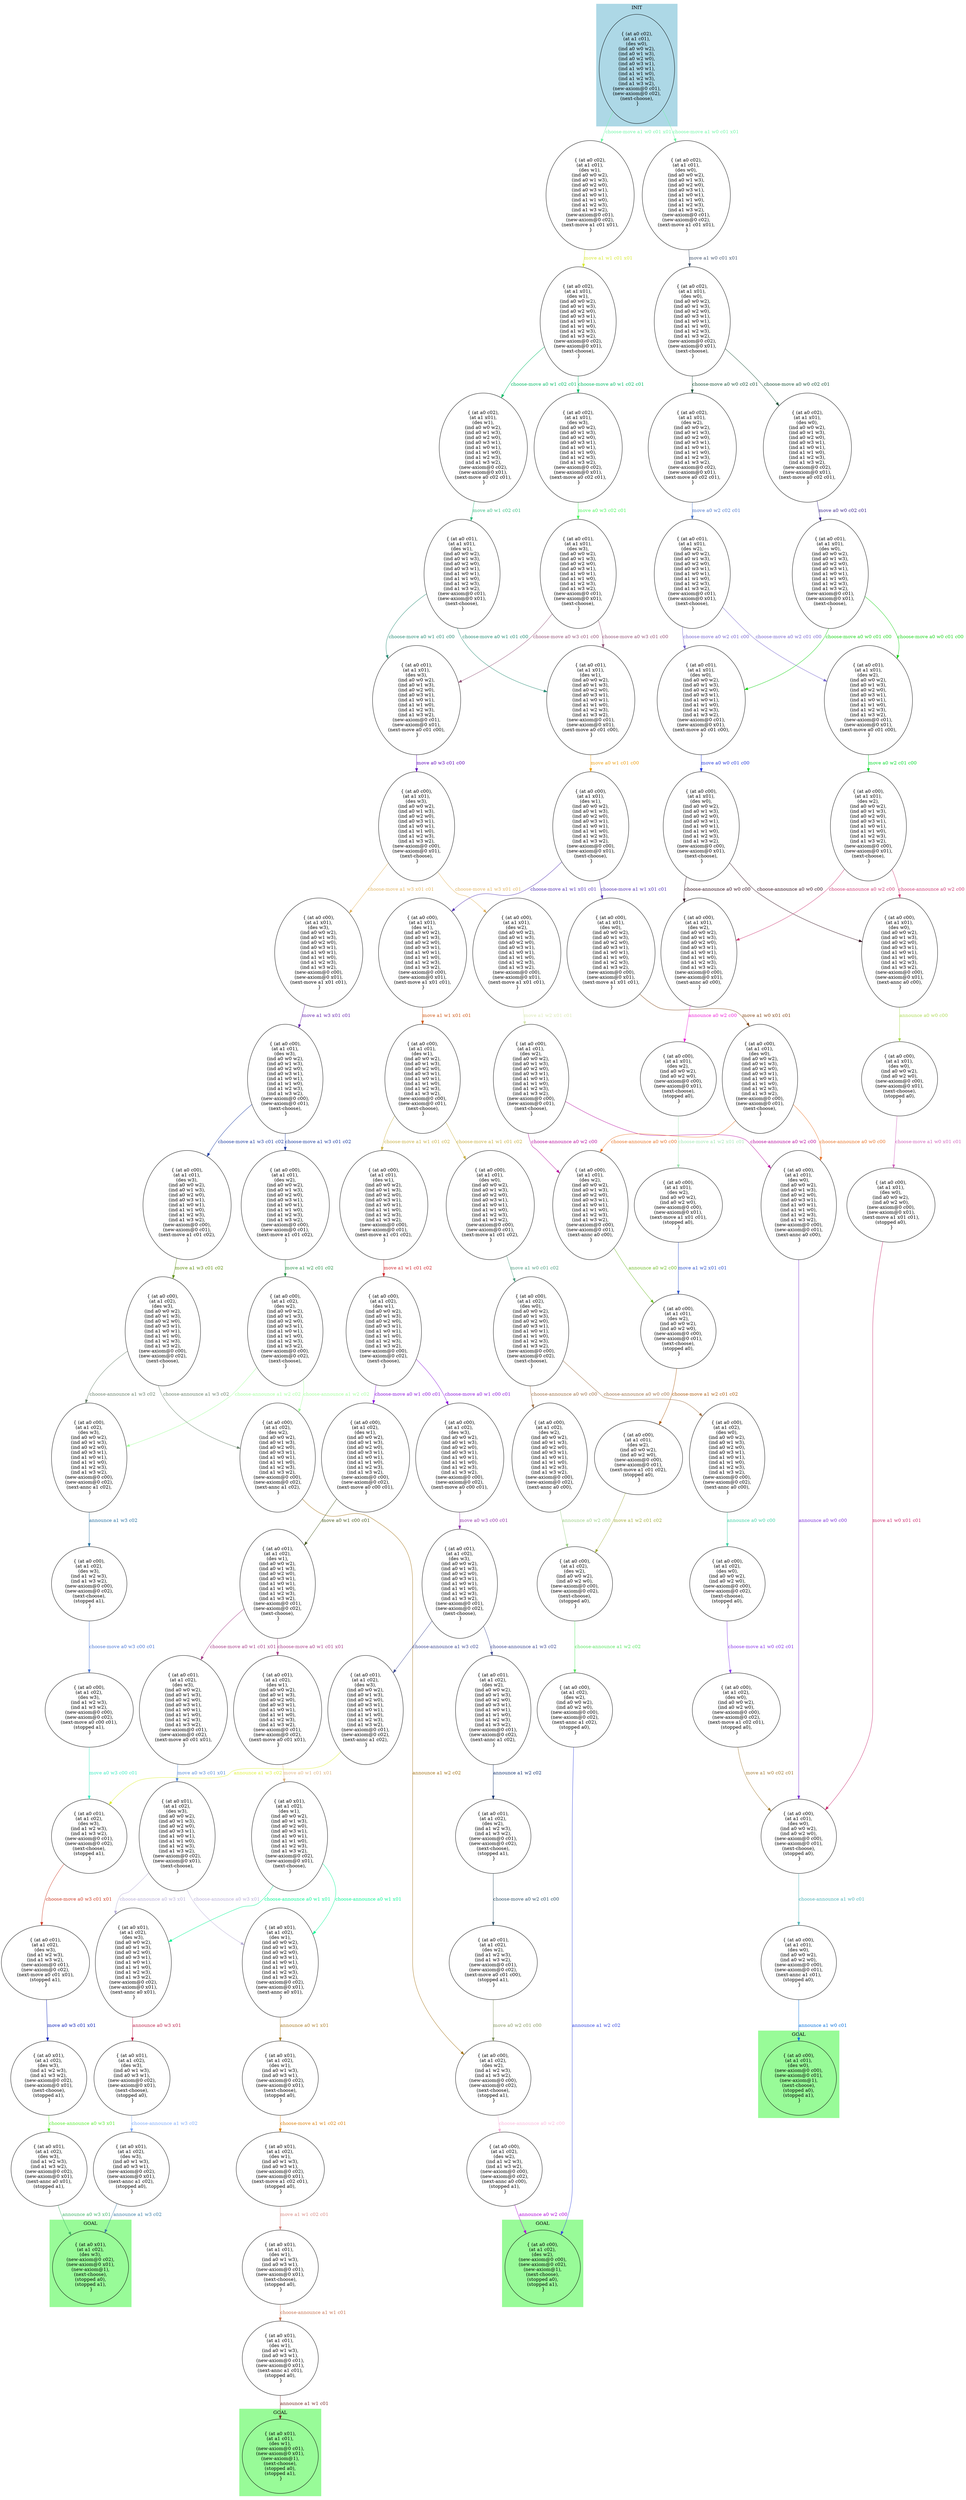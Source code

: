 digraph G {
0 [label="{ (at a0 c02),
(at a1 c01),
(des w0),
(ind a0 w0 w2),
(ind a0 w1 w3),
(ind a0 w2 w0),
(ind a0 w3 w1),
(ind a1 w0 w1),
(ind a1 w1 w0),
(ind a1 w2 w3),
(ind a1 w3 w2),
(new-axiom@0 c01),
(new-axiom@0 c02),
(next-choose),
 }"];
1 [label="{ (at a0 c02),
(at a1 c01),
(des w1),
(ind a0 w0 w2),
(ind a0 w1 w3),
(ind a0 w2 w0),
(ind a0 w3 w1),
(ind a1 w0 w1),
(ind a1 w1 w0),
(ind a1 w2 w3),
(ind a1 w3 w2),
(new-axiom@0 c01),
(new-axiom@0 c02),
(next-move a1 c01 x01),
 }"];
2 [label="{ (at a0 c02),
(at a1 c01),
(des w0),
(ind a0 w0 w2),
(ind a0 w1 w3),
(ind a0 w2 w0),
(ind a0 w3 w1),
(ind a1 w0 w1),
(ind a1 w1 w0),
(ind a1 w2 w3),
(ind a1 w3 w2),
(new-axiom@0 c01),
(new-axiom@0 c02),
(next-move a1 c01 x01),
 }"];
3 [label="{ (at a0 c02),
(at a1 x01),
(des w1),
(ind a0 w0 w2),
(ind a0 w1 w3),
(ind a0 w2 w0),
(ind a0 w3 w1),
(ind a1 w0 w1),
(ind a1 w1 w0),
(ind a1 w2 w3),
(ind a1 w3 w2),
(new-axiom@0 c02),
(new-axiom@0 x01),
(next-choose),
 }"];
4 [label="{ (at a0 c02),
(at a1 x01),
(des w0),
(ind a0 w0 w2),
(ind a0 w1 w3),
(ind a0 w2 w0),
(ind a0 w3 w1),
(ind a1 w0 w1),
(ind a1 w1 w0),
(ind a1 w2 w3),
(ind a1 w3 w2),
(new-axiom@0 c02),
(new-axiom@0 x01),
(next-choose),
 }"];
5 [label="{ (at a0 c02),
(at a1 x01),
(des w1),
(ind a0 w0 w2),
(ind a0 w1 w3),
(ind a0 w2 w0),
(ind a0 w3 w1),
(ind a1 w0 w1),
(ind a1 w1 w0),
(ind a1 w2 w3),
(ind a1 w3 w2),
(new-axiom@0 c02),
(new-axiom@0 x01),
(next-move a0 c02 c01),
 }"];
6 [label="{ (at a0 c02),
(at a1 x01),
(des w3),
(ind a0 w0 w2),
(ind a0 w1 w3),
(ind a0 w2 w0),
(ind a0 w3 w1),
(ind a1 w0 w1),
(ind a1 w1 w0),
(ind a1 w2 w3),
(ind a1 w3 w2),
(new-axiom@0 c02),
(new-axiom@0 x01),
(next-move a0 c02 c01),
 }"];
7 [label="{ (at a0 c02),
(at a1 x01),
(des w2),
(ind a0 w0 w2),
(ind a0 w1 w3),
(ind a0 w2 w0),
(ind a0 w3 w1),
(ind a1 w0 w1),
(ind a1 w1 w0),
(ind a1 w2 w3),
(ind a1 w3 w2),
(new-axiom@0 c02),
(new-axiom@0 x01),
(next-move a0 c02 c01),
 }"];
8 [label="{ (at a0 c02),
(at a1 x01),
(des w0),
(ind a0 w0 w2),
(ind a0 w1 w3),
(ind a0 w2 w0),
(ind a0 w3 w1),
(ind a1 w0 w1),
(ind a1 w1 w0),
(ind a1 w2 w3),
(ind a1 w3 w2),
(new-axiom@0 c02),
(new-axiom@0 x01),
(next-move a0 c02 c01),
 }"];
9 [label="{ (at a0 c01),
(at a1 x01),
(des w1),
(ind a0 w0 w2),
(ind a0 w1 w3),
(ind a0 w2 w0),
(ind a0 w3 w1),
(ind a1 w0 w1),
(ind a1 w1 w0),
(ind a1 w2 w3),
(ind a1 w3 w2),
(new-axiom@0 c01),
(new-axiom@0 x01),
(next-choose),
 }"];
10 [label="{ (at a0 c01),
(at a1 x01),
(des w3),
(ind a0 w0 w2),
(ind a0 w1 w3),
(ind a0 w2 w0),
(ind a0 w3 w1),
(ind a1 w0 w1),
(ind a1 w1 w0),
(ind a1 w2 w3),
(ind a1 w3 w2),
(new-axiom@0 c01),
(new-axiom@0 x01),
(next-choose),
 }"];
11 [label="{ (at a0 c01),
(at a1 x01),
(des w2),
(ind a0 w0 w2),
(ind a0 w1 w3),
(ind a0 w2 w0),
(ind a0 w3 w1),
(ind a1 w0 w1),
(ind a1 w1 w0),
(ind a1 w2 w3),
(ind a1 w3 w2),
(new-axiom@0 c01),
(new-axiom@0 x01),
(next-choose),
 }"];
12 [label="{ (at a0 c01),
(at a1 x01),
(des w0),
(ind a0 w0 w2),
(ind a0 w1 w3),
(ind a0 w2 w0),
(ind a0 w3 w1),
(ind a1 w0 w1),
(ind a1 w1 w0),
(ind a1 w2 w3),
(ind a1 w3 w2),
(new-axiom@0 c01),
(new-axiom@0 x01),
(next-choose),
 }"];
13 [label="{ (at a0 c01),
(at a1 x01),
(des w3),
(ind a0 w0 w2),
(ind a0 w1 w3),
(ind a0 w2 w0),
(ind a0 w3 w1),
(ind a1 w0 w1),
(ind a1 w1 w0),
(ind a1 w2 w3),
(ind a1 w3 w2),
(new-axiom@0 c01),
(new-axiom@0 x01),
(next-move a0 c01 c00),
 }"];
14 [label="{ (at a0 c01),
(at a1 x01),
(des w1),
(ind a0 w0 w2),
(ind a0 w1 w3),
(ind a0 w2 w0),
(ind a0 w3 w1),
(ind a1 w0 w1),
(ind a1 w1 w0),
(ind a1 w2 w3),
(ind a1 w3 w2),
(new-axiom@0 c01),
(new-axiom@0 x01),
(next-move a0 c01 c00),
 }"];
15 [label="{ (at a0 c01),
(at a1 x01),
(des w0),
(ind a0 w0 w2),
(ind a0 w1 w3),
(ind a0 w2 w0),
(ind a0 w3 w1),
(ind a1 w0 w1),
(ind a1 w1 w0),
(ind a1 w2 w3),
(ind a1 w3 w2),
(new-axiom@0 c01),
(new-axiom@0 x01),
(next-move a0 c01 c00),
 }"];
16 [label="{ (at a0 c01),
(at a1 x01),
(des w2),
(ind a0 w0 w2),
(ind a0 w1 w3),
(ind a0 w2 w0),
(ind a0 w3 w1),
(ind a1 w0 w1),
(ind a1 w1 w0),
(ind a1 w2 w3),
(ind a1 w3 w2),
(new-axiom@0 c01),
(new-axiom@0 x01),
(next-move a0 c01 c00),
 }"];
17 [label="{ (at a0 c00),
(at a1 x01),
(des w3),
(ind a0 w0 w2),
(ind a0 w1 w3),
(ind a0 w2 w0),
(ind a0 w3 w1),
(ind a1 w0 w1),
(ind a1 w1 w0),
(ind a1 w2 w3),
(ind a1 w3 w2),
(new-axiom@0 c00),
(new-axiom@0 x01),
(next-choose),
 }"];
18 [label="{ (at a0 c00),
(at a1 x01),
(des w1),
(ind a0 w0 w2),
(ind a0 w1 w3),
(ind a0 w2 w0),
(ind a0 w3 w1),
(ind a1 w0 w1),
(ind a1 w1 w0),
(ind a1 w2 w3),
(ind a1 w3 w2),
(new-axiom@0 c00),
(new-axiom@0 x01),
(next-choose),
 }"];
19 [label="{ (at a0 c00),
(at a1 x01),
(des w0),
(ind a0 w0 w2),
(ind a0 w1 w3),
(ind a0 w2 w0),
(ind a0 w3 w1),
(ind a1 w0 w1),
(ind a1 w1 w0),
(ind a1 w2 w3),
(ind a1 w3 w2),
(new-axiom@0 c00),
(new-axiom@0 x01),
(next-choose),
 }"];
20 [label="{ (at a0 c00),
(at a1 x01),
(des w2),
(ind a0 w0 w2),
(ind a0 w1 w3),
(ind a0 w2 w0),
(ind a0 w3 w1),
(ind a1 w0 w1),
(ind a1 w1 w0),
(ind a1 w2 w3),
(ind a1 w3 w2),
(new-axiom@0 c00),
(new-axiom@0 x01),
(next-choose),
 }"];
21 [label="{ (at a0 c00),
(at a1 x01),
(des w3),
(ind a0 w0 w2),
(ind a0 w1 w3),
(ind a0 w2 w0),
(ind a0 w3 w1),
(ind a1 w0 w1),
(ind a1 w1 w0),
(ind a1 w2 w3),
(ind a1 w3 w2),
(new-axiom@0 c00),
(new-axiom@0 x01),
(next-move a1 x01 c01),
 }"];
22 [label="{ (at a0 c00),
(at a1 x01),
(des w2),
(ind a0 w0 w2),
(ind a0 w1 w3),
(ind a0 w2 w0),
(ind a0 w3 w1),
(ind a1 w0 w1),
(ind a1 w1 w0),
(ind a1 w2 w3),
(ind a1 w3 w2),
(new-axiom@0 c00),
(new-axiom@0 x01),
(next-move a1 x01 c01),
 }"];
23 [label="{ (at a0 c00),
(at a1 x01),
(des w0),
(ind a0 w0 w2),
(ind a0 w1 w3),
(ind a0 w2 w0),
(ind a0 w3 w1),
(ind a1 w0 w1),
(ind a1 w1 w0),
(ind a1 w2 w3),
(ind a1 w3 w2),
(new-axiom@0 c00),
(new-axiom@0 x01),
(next-move a1 x01 c01),
 }"];
24 [label="{ (at a0 c00),
(at a1 x01),
(des w1),
(ind a0 w0 w2),
(ind a0 w1 w3),
(ind a0 w2 w0),
(ind a0 w3 w1),
(ind a1 w0 w1),
(ind a1 w1 w0),
(ind a1 w2 w3),
(ind a1 w3 w2),
(new-axiom@0 c00),
(new-axiom@0 x01),
(next-move a1 x01 c01),
 }"];
25 [label="{ (at a0 c00),
(at a1 x01),
(des w2),
(ind a0 w0 w2),
(ind a0 w1 w3),
(ind a0 w2 w0),
(ind a0 w3 w1),
(ind a1 w0 w1),
(ind a1 w1 w0),
(ind a1 w2 w3),
(ind a1 w3 w2),
(new-axiom@0 c00),
(new-axiom@0 x01),
(next-annc a0 c00),
 }"];
26 [label="{ (at a0 c00),
(at a1 x01),
(des w0),
(ind a0 w0 w2),
(ind a0 w1 w3),
(ind a0 w2 w0),
(ind a0 w3 w1),
(ind a1 w0 w1),
(ind a1 w1 w0),
(ind a1 w2 w3),
(ind a1 w3 w2),
(new-axiom@0 c00),
(new-axiom@0 x01),
(next-annc a0 c00),
 }"];
27 [label="{ (at a0 c00),
(at a1 c01),
(des w3),
(ind a0 w0 w2),
(ind a0 w1 w3),
(ind a0 w2 w0),
(ind a0 w3 w1),
(ind a1 w0 w1),
(ind a1 w1 w0),
(ind a1 w2 w3),
(ind a1 w3 w2),
(new-axiom@0 c00),
(new-axiom@0 c01),
(next-choose),
 }"];
28 [label="{ (at a0 c00),
(at a1 c01),
(des w2),
(ind a0 w0 w2),
(ind a0 w1 w3),
(ind a0 w2 w0),
(ind a0 w3 w1),
(ind a1 w0 w1),
(ind a1 w1 w0),
(ind a1 w2 w3),
(ind a1 w3 w2),
(new-axiom@0 c00),
(new-axiom@0 c01),
(next-choose),
 }"];
29 [label="{ (at a0 c00),
(at a1 c01),
(des w0),
(ind a0 w0 w2),
(ind a0 w1 w3),
(ind a0 w2 w0),
(ind a0 w3 w1),
(ind a1 w0 w1),
(ind a1 w1 w0),
(ind a1 w2 w3),
(ind a1 w3 w2),
(new-axiom@0 c00),
(new-axiom@0 c01),
(next-choose),
 }"];
30 [label="{ (at a0 c00),
(at a1 c01),
(des w1),
(ind a0 w0 w2),
(ind a0 w1 w3),
(ind a0 w2 w0),
(ind a0 w3 w1),
(ind a1 w0 w1),
(ind a1 w1 w0),
(ind a1 w2 w3),
(ind a1 w3 w2),
(new-axiom@0 c00),
(new-axiom@0 c01),
(next-choose),
 }"];
31 [label="{ (at a0 c00),
(at a1 x01),
(des w2),
(ind a0 w0 w2),
(ind a0 w2 w0),
(new-axiom@0 c00),
(new-axiom@0 x01),
(next-choose),
(stopped a0),
 }"];
32 [label="{ (at a0 c00),
(at a1 x01),
(des w0),
(ind a0 w0 w2),
(ind a0 w2 w0),
(new-axiom@0 c00),
(new-axiom@0 x01),
(next-choose),
(stopped a0),
 }"];
33 [label="{ (at a0 c00),
(at a1 c01),
(des w2),
(ind a0 w0 w2),
(ind a0 w1 w3),
(ind a0 w2 w0),
(ind a0 w3 w1),
(ind a1 w0 w1),
(ind a1 w1 w0),
(ind a1 w2 w3),
(ind a1 w3 w2),
(new-axiom@0 c00),
(new-axiom@0 c01),
(next-move a1 c01 c02),
 }"];
34 [label="{ (at a0 c00),
(at a1 c01),
(des w3),
(ind a0 w0 w2),
(ind a0 w1 w3),
(ind a0 w2 w0),
(ind a0 w3 w1),
(ind a1 w0 w1),
(ind a1 w1 w0),
(ind a1 w2 w3),
(ind a1 w3 w2),
(new-axiom@0 c00),
(new-axiom@0 c01),
(next-move a1 c01 c02),
 }"];
35 [label="{ (at a0 c00),
(at a1 c01),
(des w2),
(ind a0 w0 w2),
(ind a0 w1 w3),
(ind a0 w2 w0),
(ind a0 w3 w1),
(ind a1 w0 w1),
(ind a1 w1 w0),
(ind a1 w2 w3),
(ind a1 w3 w2),
(new-axiom@0 c00),
(new-axiom@0 c01),
(next-annc a0 c00),
 }"];
36 [label="{ (at a0 c00),
(at a1 c01),
(des w0),
(ind a0 w0 w2),
(ind a0 w1 w3),
(ind a0 w2 w0),
(ind a0 w3 w1),
(ind a1 w0 w1),
(ind a1 w1 w0),
(ind a1 w2 w3),
(ind a1 w3 w2),
(new-axiom@0 c00),
(new-axiom@0 c01),
(next-annc a0 c00),
 }"];
37 [label="{ (at a0 c00),
(at a1 c01),
(des w0),
(ind a0 w0 w2),
(ind a0 w1 w3),
(ind a0 w2 w0),
(ind a0 w3 w1),
(ind a1 w0 w1),
(ind a1 w1 w0),
(ind a1 w2 w3),
(ind a1 w3 w2),
(new-axiom@0 c00),
(new-axiom@0 c01),
(next-move a1 c01 c02),
 }"];
38 [label="{ (at a0 c00),
(at a1 c01),
(des w1),
(ind a0 w0 w2),
(ind a0 w1 w3),
(ind a0 w2 w0),
(ind a0 w3 w1),
(ind a1 w0 w1),
(ind a1 w1 w0),
(ind a1 w2 w3),
(ind a1 w3 w2),
(new-axiom@0 c00),
(new-axiom@0 c01),
(next-move a1 c01 c02),
 }"];
39 [label="{ (at a0 c00),
(at a1 x01),
(des w2),
(ind a0 w0 w2),
(ind a0 w2 w0),
(new-axiom@0 c00),
(new-axiom@0 x01),
(next-move a1 x01 c01),
(stopped a0),
 }"];
40 [label="{ (at a0 c00),
(at a1 x01),
(des w0),
(ind a0 w0 w2),
(ind a0 w2 w0),
(new-axiom@0 c00),
(new-axiom@0 x01),
(next-move a1 x01 c01),
(stopped a0),
 }"];
41 [label="{ (at a0 c00),
(at a1 c02),
(des w2),
(ind a0 w0 w2),
(ind a0 w1 w3),
(ind a0 w2 w0),
(ind a0 w3 w1),
(ind a1 w0 w1),
(ind a1 w1 w0),
(ind a1 w2 w3),
(ind a1 w3 w2),
(new-axiom@0 c00),
(new-axiom@0 c02),
(next-choose),
 }"];
42 [label="{ (at a0 c00),
(at a1 c02),
(des w3),
(ind a0 w0 w2),
(ind a0 w1 w3),
(ind a0 w2 w0),
(ind a0 w3 w1),
(ind a1 w0 w1),
(ind a1 w1 w0),
(ind a1 w2 w3),
(ind a1 w3 w2),
(new-axiom@0 c00),
(new-axiom@0 c02),
(next-choose),
 }"];
43 [label="{ (at a0 c00),
(at a1 c01),
(des w2),
(ind a0 w0 w2),
(ind a0 w2 w0),
(new-axiom@0 c00),
(new-axiom@0 c01),
(next-choose),
(stopped a0),
 }"];
44 [label="{ (at a0 c00),
(at a1 c01),
(des w0),
(ind a0 w0 w2),
(ind a0 w2 w0),
(new-axiom@0 c00),
(new-axiom@0 c01),
(next-choose),
(stopped a0),
 }"];
45 [label="{ (at a0 c00),
(at a1 c02),
(des w0),
(ind a0 w0 w2),
(ind a0 w1 w3),
(ind a0 w2 w0),
(ind a0 w3 w1),
(ind a1 w0 w1),
(ind a1 w1 w0),
(ind a1 w2 w3),
(ind a1 w3 w2),
(new-axiom@0 c00),
(new-axiom@0 c02),
(next-choose),
 }"];
46 [label="{ (at a0 c00),
(at a1 c02),
(des w1),
(ind a0 w0 w2),
(ind a0 w1 w3),
(ind a0 w2 w0),
(ind a0 w3 w1),
(ind a1 w0 w1),
(ind a1 w1 w0),
(ind a1 w2 w3),
(ind a1 w3 w2),
(new-axiom@0 c00),
(new-axiom@0 c02),
(next-choose),
 }"];
47 [label="{ (at a0 c00),
(at a1 c02),
(des w3),
(ind a0 w0 w2),
(ind a0 w1 w3),
(ind a0 w2 w0),
(ind a0 w3 w1),
(ind a1 w0 w1),
(ind a1 w1 w0),
(ind a1 w2 w3),
(ind a1 w3 w2),
(new-axiom@0 c00),
(new-axiom@0 c02),
(next-annc a1 c02),
 }"];
48 [label="{ (at a0 c00),
(at a1 c02),
(des w2),
(ind a0 w0 w2),
(ind a0 w1 w3),
(ind a0 w2 w0),
(ind a0 w3 w1),
(ind a1 w0 w1),
(ind a1 w1 w0),
(ind a1 w2 w3),
(ind a1 w3 w2),
(new-axiom@0 c00),
(new-axiom@0 c02),
(next-annc a1 c02),
 }"];
49 [label="{ (at a0 c00),
(at a1 c01),
(des w2),
(ind a0 w0 w2),
(ind a0 w2 w0),
(new-axiom@0 c00),
(new-axiom@0 c01),
(next-move a1 c01 c02),
(stopped a0),
 }"];
50 [label="{ (at a0 c00),
(at a1 c01),
(des w0),
(ind a0 w0 w2),
(ind a0 w2 w0),
(new-axiom@0 c00),
(new-axiom@0 c01),
(next-annc a1 c01),
(stopped a0),
 }"];
51 [label="{ (at a0 c00),
(at a1 c02),
(des w2),
(ind a0 w0 w2),
(ind a0 w1 w3),
(ind a0 w2 w0),
(ind a0 w3 w1),
(ind a1 w0 w1),
(ind a1 w1 w0),
(ind a1 w2 w3),
(ind a1 w3 w2),
(new-axiom@0 c00),
(new-axiom@0 c02),
(next-annc a0 c00),
 }"];
52 [label="{ (at a0 c00),
(at a1 c02),
(des w0),
(ind a0 w0 w2),
(ind a0 w1 w3),
(ind a0 w2 w0),
(ind a0 w3 w1),
(ind a1 w0 w1),
(ind a1 w1 w0),
(ind a1 w2 w3),
(ind a1 w3 w2),
(new-axiom@0 c00),
(new-axiom@0 c02),
(next-annc a0 c00),
 }"];
53 [label="{ (at a0 c00),
(at a1 c02),
(des w3),
(ind a0 w0 w2),
(ind a0 w1 w3),
(ind a0 w2 w0),
(ind a0 w3 w1),
(ind a1 w0 w1),
(ind a1 w1 w0),
(ind a1 w2 w3),
(ind a1 w3 w2),
(new-axiom@0 c00),
(new-axiom@0 c02),
(next-move a0 c00 c01),
 }"];
54 [label="{ (at a0 c00),
(at a1 c02),
(des w1),
(ind a0 w0 w2),
(ind a0 w1 w3),
(ind a0 w2 w0),
(ind a0 w3 w1),
(ind a1 w0 w1),
(ind a1 w1 w0),
(ind a1 w2 w3),
(ind a1 w3 w2),
(new-axiom@0 c00),
(new-axiom@0 c02),
(next-move a0 c00 c01),
 }"];
55 [label="{ (at a0 c00),
(at a1 c02),
(des w3),
(ind a1 w2 w3),
(ind a1 w3 w2),
(new-axiom@0 c00),
(new-axiom@0 c02),
(next-choose),
(stopped a1),
 }"];
56 [label="{ (at a0 c00),
(at a1 c02),
(des w2),
(ind a1 w2 w3),
(ind a1 w3 w2),
(new-axiom@0 c00),
(new-axiom@0 c02),
(next-choose),
(stopped a1),
 }"];
57 [label="{ (at a0 c00),
(at a1 c02),
(des w2),
(ind a0 w0 w2),
(ind a0 w2 w0),
(new-axiom@0 c00),
(new-axiom@0 c02),
(next-choose),
(stopped a0),
 }"];
58 [label="{ (at a0 c00),
(at a1 c01),
(des w0),
(new-axiom@0 c00),
(new-axiom@0 c01),
(new-axiom@1),
(next-choose),
(stopped a0),
(stopped a1),
 }"];
59 [label="{ (at a0 c00),
(at a1 c02),
(des w0),
(ind a0 w0 w2),
(ind a0 w2 w0),
(new-axiom@0 c00),
(new-axiom@0 c02),
(next-choose),
(stopped a0),
 }"];
60 [label="{ (at a0 c01),
(at a1 c02),
(des w3),
(ind a0 w0 w2),
(ind a0 w1 w3),
(ind a0 w2 w0),
(ind a0 w3 w1),
(ind a1 w0 w1),
(ind a1 w1 w0),
(ind a1 w2 w3),
(ind a1 w3 w2),
(new-axiom@0 c01),
(new-axiom@0 c02),
(next-choose),
 }"];
61 [label="{ (at a0 c01),
(at a1 c02),
(des w1),
(ind a0 w0 w2),
(ind a0 w1 w3),
(ind a0 w2 w0),
(ind a0 w3 w1),
(ind a1 w0 w1),
(ind a1 w1 w0),
(ind a1 w2 w3),
(ind a1 w3 w2),
(new-axiom@0 c01),
(new-axiom@0 c02),
(next-choose),
 }"];
62 [label="{ (at a0 c00),
(at a1 c02),
(des w3),
(ind a1 w2 w3),
(ind a1 w3 w2),
(new-axiom@0 c00),
(new-axiom@0 c02),
(next-move a0 c00 c01),
(stopped a1),
 }"];
63 [label="{ (at a0 c00),
(at a1 c02),
(des w2),
(ind a1 w2 w3),
(ind a1 w3 w2),
(new-axiom@0 c00),
(new-axiom@0 c02),
(next-annc a0 c00),
(stopped a1),
 }"];
64 [label="{ (at a0 c00),
(at a1 c02),
(des w2),
(ind a0 w0 w2),
(ind a0 w2 w0),
(new-axiom@0 c00),
(new-axiom@0 c02),
(next-annc a1 c02),
(stopped a0),
 }"];
65 [label="{ (at a0 c00),
(at a1 c02),
(des w0),
(ind a0 w0 w2),
(ind a0 w2 w0),
(new-axiom@0 c00),
(new-axiom@0 c02),
(next-move a1 c02 c01),
(stopped a0),
 }"];
66 [label="{ (at a0 c01),
(at a1 c02),
(des w3),
(ind a0 w0 w2),
(ind a0 w1 w3),
(ind a0 w2 w0),
(ind a0 w3 w1),
(ind a1 w0 w1),
(ind a1 w1 w0),
(ind a1 w2 w3),
(ind a1 w3 w2),
(new-axiom@0 c01),
(new-axiom@0 c02),
(next-annc a1 c02),
 }"];
67 [label="{ (at a0 c01),
(at a1 c02),
(des w2),
(ind a0 w0 w2),
(ind a0 w1 w3),
(ind a0 w2 w0),
(ind a0 w3 w1),
(ind a1 w0 w1),
(ind a1 w1 w0),
(ind a1 w2 w3),
(ind a1 w3 w2),
(new-axiom@0 c01),
(new-axiom@0 c02),
(next-annc a1 c02),
 }"];
68 [label="{ (at a0 c01),
(at a1 c02),
(des w1),
(ind a0 w0 w2),
(ind a0 w1 w3),
(ind a0 w2 w0),
(ind a0 w3 w1),
(ind a1 w0 w1),
(ind a1 w1 w0),
(ind a1 w2 w3),
(ind a1 w3 w2),
(new-axiom@0 c01),
(new-axiom@0 c02),
(next-move a0 c01 x01),
 }"];
69 [label="{ (at a0 c01),
(at a1 c02),
(des w3),
(ind a0 w0 w2),
(ind a0 w1 w3),
(ind a0 w2 w0),
(ind a0 w3 w1),
(ind a1 w0 w1),
(ind a1 w1 w0),
(ind a1 w2 w3),
(ind a1 w3 w2),
(new-axiom@0 c01),
(new-axiom@0 c02),
(next-move a0 c01 x01),
 }"];
70 [label="{ (at a0 c01),
(at a1 c02),
(des w3),
(ind a1 w2 w3),
(ind a1 w3 w2),
(new-axiom@0 c01),
(new-axiom@0 c02),
(next-choose),
(stopped a1),
 }"];
71 [label="{ (at a0 c00),
(at a1 c02),
(des w2),
(new-axiom@0 c00),
(new-axiom@0 c02),
(new-axiom@1),
(next-choose),
(stopped a0),
(stopped a1),
 }"];
72 [label="{ (at a0 c01),
(at a1 c02),
(des w2),
(ind a1 w2 w3),
(ind a1 w3 w2),
(new-axiom@0 c01),
(new-axiom@0 c02),
(next-choose),
(stopped a1),
 }"];
73 [label="{ (at a0 x01),
(at a1 c02),
(des w1),
(ind a0 w0 w2),
(ind a0 w1 w3),
(ind a0 w2 w0),
(ind a0 w3 w1),
(ind a1 w0 w1),
(ind a1 w1 w0),
(ind a1 w2 w3),
(ind a1 w3 w2),
(new-axiom@0 c02),
(new-axiom@0 x01),
(next-choose),
 }"];
74 [label="{ (at a0 x01),
(at a1 c02),
(des w3),
(ind a0 w0 w2),
(ind a0 w1 w3),
(ind a0 w2 w0),
(ind a0 w3 w1),
(ind a1 w0 w1),
(ind a1 w1 w0),
(ind a1 w2 w3),
(ind a1 w3 w2),
(new-axiom@0 c02),
(new-axiom@0 x01),
(next-choose),
 }"];
75 [label="{ (at a0 c01),
(at a1 c02),
(des w3),
(ind a1 w2 w3),
(ind a1 w3 w2),
(new-axiom@0 c01),
(new-axiom@0 c02),
(next-move a0 c01 x01),
(stopped a1),
 }"];
76 [label="{ (at a0 c01),
(at a1 c02),
(des w2),
(ind a1 w2 w3),
(ind a1 w3 w2),
(new-axiom@0 c01),
(new-axiom@0 c02),
(next-move a0 c01 c00),
(stopped a1),
 }"];
77 [label="{ (at a0 x01),
(at a1 c02),
(des w1),
(ind a0 w0 w2),
(ind a0 w1 w3),
(ind a0 w2 w0),
(ind a0 w3 w1),
(ind a1 w0 w1),
(ind a1 w1 w0),
(ind a1 w2 w3),
(ind a1 w3 w2),
(new-axiom@0 c02),
(new-axiom@0 x01),
(next-annc a0 x01),
 }"];
78 [label="{ (at a0 x01),
(at a1 c02),
(des w3),
(ind a0 w0 w2),
(ind a0 w1 w3),
(ind a0 w2 w0),
(ind a0 w3 w1),
(ind a1 w0 w1),
(ind a1 w1 w0),
(ind a1 w2 w3),
(ind a1 w3 w2),
(new-axiom@0 c02),
(new-axiom@0 x01),
(next-annc a0 x01),
 }"];
79 [label="{ (at a0 x01),
(at a1 c02),
(des w3),
(ind a1 w2 w3),
(ind a1 w3 w2),
(new-axiom@0 c02),
(new-axiom@0 x01),
(next-choose),
(stopped a1),
 }"];
80 [label="{ (at a0 x01),
(at a1 c02),
(des w1),
(ind a0 w1 w3),
(ind a0 w3 w1),
(new-axiom@0 c02),
(new-axiom@0 x01),
(next-choose),
(stopped a0),
 }"];
81 [label="{ (at a0 x01),
(at a1 c02),
(des w3),
(ind a0 w1 w3),
(ind a0 w3 w1),
(new-axiom@0 c02),
(new-axiom@0 x01),
(next-choose),
(stopped a0),
 }"];
82 [label="{ (at a0 x01),
(at a1 c02),
(des w3),
(ind a1 w2 w3),
(ind a1 w3 w2),
(new-axiom@0 c02),
(new-axiom@0 x01),
(next-annc a0 x01),
(stopped a1),
 }"];
83 [label="{ (at a0 x01),
(at a1 c02),
(des w1),
(ind a0 w1 w3),
(ind a0 w3 w1),
(new-axiom@0 c02),
(new-axiom@0 x01),
(next-move a1 c02 c01),
(stopped a0),
 }"];
84 [label="{ (at a0 x01),
(at a1 c02),
(des w3),
(ind a0 w1 w3),
(ind a0 w3 w1),
(new-axiom@0 c02),
(new-axiom@0 x01),
(next-annc a1 c02),
(stopped a0),
 }"];
85 [label="{ (at a0 x01),
(at a1 c02),
(des w3),
(new-axiom@0 c02),
(new-axiom@0 x01),
(new-axiom@1),
(next-choose),
(stopped a0),
(stopped a1),
 }"];
86 [label="{ (at a0 x01),
(at a1 c01),
(des w1),
(ind a0 w1 w3),
(ind a0 w3 w1),
(new-axiom@0 c01),
(new-axiom@0 x01),
(next-choose),
(stopped a0),
 }"];
87 [label="{ (at a0 x01),
(at a1 c01),
(des w1),
(ind a0 w1 w3),
(ind a0 w3 w1),
(new-axiom@0 c01),
(new-axiom@0 x01),
(next-annc a1 c01),
(stopped a0),
 }"];
88 [label="{ (at a0 x01),
(at a1 c01),
(des w1),
(new-axiom@0 c01),
(new-axiom@0 x01),
(new-axiom@1),
(next-choose),
(stopped a0),
(stopped a1),
 }"];
0 -> 1 [label="choose-move a1 w0 c01 x01", color="#70F7A6", fontcolor="#70F7A6"];
0 -> 2 [label="choose-move a1 w0 c01 x01", color="#70F7A6", fontcolor="#70F7A6"];
1 -> 3 [label="move a1 w1 c01 x01", color="#D6E831", fontcolor="#D6E831"];
2 -> 4 [label="move a1 w0 c01 x01", color="#43556E", fontcolor="#43556E"];
3 -> 5 [label="choose-move a0 w1 c02 c01", color="#04BC67", fontcolor="#04BC67"];
3 -> 6 [label="choose-move a0 w1 c02 c01", color="#04BC67", fontcolor="#04BC67"];
4 -> 7 [label="choose-move a0 w0 c02 c01", color="#1D553C", fontcolor="#1D553C"];
4 -> 8 [label="choose-move a0 w0 c02 c01", color="#1D553C", fontcolor="#1D553C"];
5 -> 9 [label="move a0 w1 c02 c01", color="#37BC82", fontcolor="#37BC82"];
6 -> 10 [label="move a0 w3 c02 c01", color="#49F75C", fontcolor="#49F75C"];
7 -> 11 [label="move a0 w2 c02 c01", color="#4C77CA", fontcolor="#4C77CA"];
8 -> 12 [label="move a0 w0 c02 c01", color="#3E2A8E", fontcolor="#3E2A8E"];
9 -> 13 [label="choose-move a0 w1 c01 c00", color="#288D76", fontcolor="#288D76"];
9 -> 14 [label="choose-move a0 w1 c01 c00", color="#288D76", fontcolor="#288D76"];
10 -> 14 [label="choose-move a0 w3 c01 c00", color="#94567A", fontcolor="#94567A"];
10 -> 13 [label="choose-move a0 w3 c01 c00", color="#94567A", fontcolor="#94567A"];
11 -> 15 [label="choose-move a0 w2 c01 c00", color="#7767CF", fontcolor="#7767CF"];
11 -> 16 [label="choose-move a0 w2 c01 c00", color="#7767CF", fontcolor="#7767CF"];
12 -> 16 [label="choose-move a0 w0 c01 c00", color="#19D51A", fontcolor="#19D51A"];
12 -> 15 [label="choose-move a0 w0 c01 c00", color="#19D51A", fontcolor="#19D51A"];
13 -> 17 [label="move a0 w3 c01 c00", color="#620ABB", fontcolor="#620ABB"];
14 -> 18 [label="move a0 w1 c01 c00", color="#EC9F12", fontcolor="#EC9F12"];
15 -> 19 [label="move a0 w0 c01 c00", color="#283CDC", fontcolor="#283CDC"];
16 -> 20 [label="move a0 w2 c01 c00", color="#03DB2A", fontcolor="#03DB2A"];
17 -> 21 [label="choose-move a1 w3 x01 c01", color="#E2B564", fontcolor="#E2B564"];
17 -> 22 [label="choose-move a1 w3 x01 c01", color="#E2B564", fontcolor="#E2B564"];
18 -> 23 [label="choose-move a1 w1 x01 c01", color="#5637B3", fontcolor="#5637B3"];
18 -> 24 [label="choose-move a1 w1 x01 c01", color="#5637B3", fontcolor="#5637B3"];
19 -> 25 [label="choose-announce a0 w0 c00", color="#391625", fontcolor="#391625"];
19 -> 26 [label="choose-announce a0 w0 c00", color="#391625", fontcolor="#391625"];
20 -> 25 [label="choose-announce a0 w2 c00", color="#CF4179", fontcolor="#CF4179"];
20 -> 26 [label="choose-announce a0 w2 c00", color="#CF4179", fontcolor="#CF4179"];
21 -> 27 [label="move a1 w3 x01 c01", color="#6928AE", fontcolor="#6928AE"];
22 -> 28 [label="move a1 w2 x01 c01", color="#D8E7B4", fontcolor="#D8E7B4"];
23 -> 29 [label="move a1 w0 x01 c01", color="#824819", fontcolor="#824819"];
24 -> 30 [label="move a1 w1 x01 c01", color="#CF5916", fontcolor="#CF5916"];
25 -> 31 [label="announce a0 w2 c00", color="#ED26D8", fontcolor="#ED26D8"];
26 -> 32 [label="announce a0 w0 c00", color="#ADDB58", fontcolor="#ADDB58"];
27 -> 33 [label="choose-move a1 w3 c01 c02", color="#2140A3", fontcolor="#2140A3"];
27 -> 34 [label="choose-move a1 w3 c01 c02", color="#2140A3", fontcolor="#2140A3"];
28 -> 35 [label="choose-announce a0 w2 c00", color="#BA18A3", fontcolor="#BA18A3"];
28 -> 36 [label="choose-announce a0 w2 c00", color="#BA18A3", fontcolor="#BA18A3"];
29 -> 35 [label="choose-announce a0 w0 c00", color="#E9762B", fontcolor="#E9762B"];
29 -> 36 [label="choose-announce a0 w0 c00", color="#E9762B", fontcolor="#E9762B"];
30 -> 37 [label="choose-move a1 w1 c01 c02", color="#C9B246", fontcolor="#C9B246"];
30 -> 38 [label="choose-move a1 w1 c01 c02", color="#C9B246", fontcolor="#C9B246"];
31 -> 39 [label="choose-move a1 w2 x01 c01", color="#A1E5B1", fontcolor="#A1E5B1"];
32 -> 40 [label="choose-move a1 w0 x01 c01", color="#D065BD", fontcolor="#D065BD"];
33 -> 41 [label="move a1 w2 c01 c02", color="#2D974D", fontcolor="#2D974D"];
34 -> 42 [label="move a1 w3 c01 c02", color="#619213", fontcolor="#619213"];
35 -> 43 [label="announce a0 w2 c00", color="#71BD2D", fontcolor="#71BD2D"];
36 -> 44 [label="announce a0 w0 c00", color="#7C34D7", fontcolor="#7C34D7"];
37 -> 45 [label="move a1 w0 c01 c02", color="#509E82", fontcolor="#509E82"];
38 -> 46 [label="move a1 w1 c01 c02", color="#D22A31", fontcolor="#D22A31"];
39 -> 43 [label="move a1 w2 x01 c01", color="#2F54CB", fontcolor="#2F54CB"];
40 -> 44 [label="move a1 w0 x01 c01", color="#C92E71", fontcolor="#C92E71"];
41 -> 47 [label="choose-announce a1 w2 c02", color="#A2FE9C", fontcolor="#A2FE9C"];
41 -> 48 [label="choose-announce a1 w2 c02", color="#A2FE9C", fontcolor="#A2FE9C"];
42 -> 47 [label="choose-announce a1 w3 c02", color="#69826C", fontcolor="#69826C"];
42 -> 48 [label="choose-announce a1 w3 c02", color="#69826C", fontcolor="#69826C"];
43 -> 49 [label="choose-move a1 w2 c01 c02", color="#AE6017", fontcolor="#AE6017"];
44 -> 50 [label="choose-announce a1 w0 c01", color="#51B5B8", fontcolor="#51B5B8"];
45 -> 51 [label="choose-announce a0 w0 c00", color="#9F7148", fontcolor="#9F7148"];
45 -> 52 [label="choose-announce a0 w0 c00", color="#9F7148", fontcolor="#9F7148"];
46 -> 53 [label="choose-move a0 w1 c00 c01", color="#8E1ADE", fontcolor="#8E1ADE"];
46 -> 54 [label="choose-move a0 w1 c00 c01", color="#8E1ADE", fontcolor="#8E1ADE"];
47 -> 55 [label="announce a1 w3 c02", color="#2B73A2", fontcolor="#2B73A2"];
48 -> 56 [label="announce a1 w2 c02", color="#A4741A", fontcolor="#A4741A"];
49 -> 57 [label="move a1 w2 c01 c02", color="#A2AE41", fontcolor="#A2AE41"];
50 -> 58 [label="announce a1 w0 c01", color="#0E75DE", fontcolor="#0E75DE"];
51 -> 57 [label="announce a0 w2 c00", color="#9BCD86", fontcolor="#9BCD86"];
52 -> 59 [label="announce a0 w0 c00", color="#41D2A7", fontcolor="#41D2A7"];
53 -> 60 [label="move a0 w3 c00 c01", color="#9137AB", fontcolor="#9137AB"];
54 -> 61 [label="move a0 w1 c00 c01", color="#485C23", fontcolor="#485C23"];
55 -> 62 [label="choose-move a0 w3 c00 c01", color="#4B78D6", fontcolor="#4B78D6"];
56 -> 63 [label="choose-announce a0 w2 c00", color="#F9B5DB", fontcolor="#F9B5DB"];
57 -> 64 [label="choose-announce a1 w2 c02", color="#59E563", fontcolor="#59E563"];
59 -> 65 [label="choose-move a1 w0 c02 c01", color="#8A39EA", fontcolor="#8A39EA"];
60 -> 66 [label="choose-announce a1 w3 c02", color="#414C95", fontcolor="#414C95"];
60 -> 67 [label="choose-announce a1 w3 c02", color="#414C95", fontcolor="#414C95"];
61 -> 68 [label="choose-move a0 w1 c01 x01", color="#A63E89", fontcolor="#A63E89"];
61 -> 69 [label="choose-move a0 w1 c01 x01", color="#A63E89", fontcolor="#A63E89"];
62 -> 70 [label="move a0 w3 c00 c01", color="#3BECC2", fontcolor="#3BECC2"];
63 -> 71 [label="announce a0 w2 c00", color="#B10BD9", fontcolor="#B10BD9"];
64 -> 71 [label="announce a1 w2 c02", color="#3A4CE1", fontcolor="#3A4CE1"];
65 -> 44 [label="move a1 w0 c02 c01", color="#A37B34", fontcolor="#A37B34"];
66 -> 70 [label="announce a1 w3 c02", color="#DDEF37", fontcolor="#DDEF37"];
67 -> 72 [label="announce a1 w2 c02", color="#1A3874", fontcolor="#1A3874"];
68 -> 73 [label="move a0 w1 c01 x01", color="#DEB480", fontcolor="#DEB480"];
69 -> 74 [label="move a0 w3 c01 x01", color="#548BD7", fontcolor="#548BD7"];
70 -> 75 [label="choose-move a0 w3 c01 x01", color="#CE3D28", fontcolor="#CE3D28"];
72 -> 76 [label="choose-move a0 w2 c01 c00", color="#30546A", fontcolor="#30546A"];
73 -> 77 [label="choose-announce a0 w1 x01", color="#0AF697", fontcolor="#0AF697"];
73 -> 78 [label="choose-announce a0 w1 x01", color="#0AF697", fontcolor="#0AF697"];
74 -> 77 [label="choose-announce a0 w3 x01", color="#B7AED6", fontcolor="#B7AED6"];
74 -> 78 [label="choose-announce a0 w3 x01", color="#B7AED6", fontcolor="#B7AED6"];
75 -> 79 [label="move a0 w3 c01 x01", color="#0E22B9", fontcolor="#0E22B9"];
76 -> 56 [label="move a0 w2 c01 c00", color="#849761", fontcolor="#849761"];
77 -> 80 [label="announce a0 w1 x01", color="#AC802D", fontcolor="#AC802D"];
78 -> 81 [label="announce a0 w3 x01", color="#BE2951", fontcolor="#BE2951"];
79 -> 82 [label="choose-announce a0 w3 x01", color="#58EB32", fontcolor="#58EB32"];
80 -> 83 [label="choose-move a1 w1 c02 c01", color="#DB810D", fontcolor="#DB810D"];
81 -> 84 [label="choose-announce a1 w3 c02", color="#7EABFA", fontcolor="#7EABFA"];
82 -> 85 [label="announce a0 w3 x01", color="#3EB366", fontcolor="#3EB366"];
83 -> 86 [label="move a1 w1 c02 c01", color="#D88A84", fontcolor="#D88A84"];
84 -> 85 [label="announce a1 w3 c02", color="#3D7FA8", fontcolor="#3D7FA8"];
86 -> 87 [label="choose-announce a1 w1 c01", color="#C87756", fontcolor="#C87756"];
87 -> 88 [label="announce a1 w1 c01", color="#7B2E29", fontcolor="#7B2E29"];
subgraph cluster_goal_58 {
style=filled;
color=palegreen;
58;
label="GOAL";
}
subgraph cluster_goal_71 {
style=filled;
color=palegreen;
71;
label="GOAL";
}
subgraph cluster_goal_85 {
style=filled;
color=palegreen;
85;
label="GOAL";
}
subgraph cluster_goal_88 {
style=filled;
color=palegreen;
88;
label="GOAL";
}
subgraph cluster_init {
style=filled;
color=lightblue;
0;
label="INIT";
}
}

